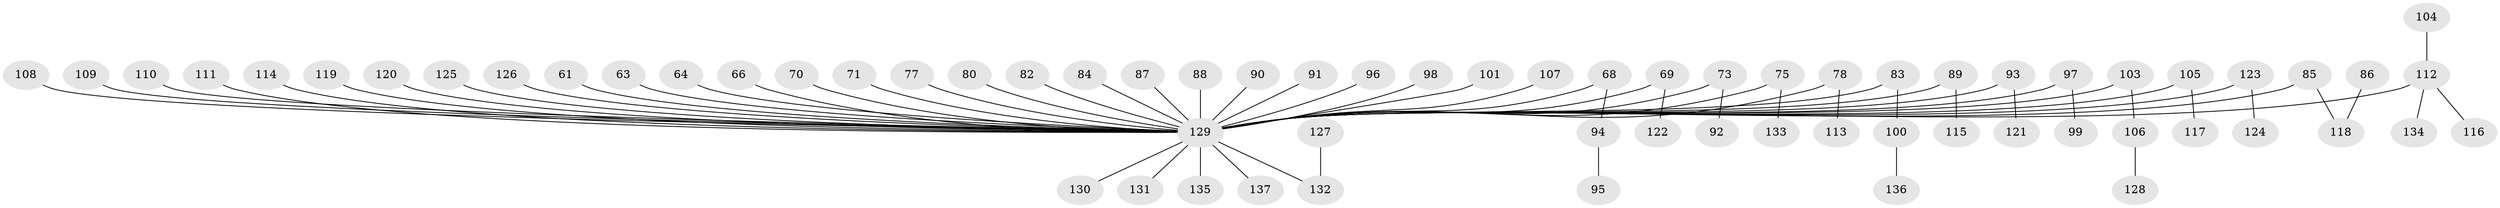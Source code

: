 // original degree distribution, {2: 0.24817518248175183, 9: 0.0072992700729927005, 4: 0.08029197080291971, 7: 0.0072992700729927005, 6: 0.0072992700729927005, 3: 0.10948905109489052, 1: 0.5109489051094891, 8: 0.0072992700729927005, 5: 0.021897810218978103}
// Generated by graph-tools (version 1.1) at 2025/53/03/09/25 04:53:39]
// undirected, 68 vertices, 67 edges
graph export_dot {
graph [start="1"]
  node [color=gray90,style=filled];
  61;
  63;
  64;
  66;
  68;
  69;
  70;
  71;
  73;
  75;
  77;
  78;
  80;
  82;
  83;
  84;
  85 [super="+57"];
  86;
  87;
  88;
  89;
  90;
  91;
  92;
  93;
  94;
  95;
  96;
  97;
  98;
  99;
  100;
  101;
  103;
  104;
  105;
  106;
  107;
  108;
  109;
  110;
  111;
  112 [super="+59+76"];
  113;
  114 [super="+67"];
  115;
  116;
  117;
  118 [super="+72"];
  119;
  120 [super="+60"];
  121;
  122;
  123;
  124;
  125;
  126;
  127;
  128;
  129 [super="+49+47+36+40+43+37+44+42+48+56+79+50+102+20+45+62+25+35+54+55+81+58"];
  130;
  131;
  132 [super="+74"];
  133;
  134;
  135;
  136;
  137 [super="+65"];
  61 -- 129;
  63 -- 129;
  64 -- 129;
  66 -- 129;
  68 -- 94;
  68 -- 129;
  69 -- 122;
  69 -- 129;
  70 -- 129;
  71 -- 129;
  73 -- 92;
  73 -- 129;
  75 -- 133;
  75 -- 129;
  77 -- 129;
  78 -- 113;
  78 -- 129;
  80 -- 129;
  82 -- 129;
  83 -- 100;
  83 -- 129;
  84 -- 129;
  85 -- 129;
  85 -- 118;
  86 -- 118;
  87 -- 129;
  88 -- 129;
  89 -- 115;
  89 -- 129;
  90 -- 129;
  91 -- 129;
  93 -- 121;
  93 -- 129;
  94 -- 95;
  96 -- 129;
  97 -- 99;
  97 -- 129;
  98 -- 129;
  100 -- 136;
  101 -- 129;
  103 -- 106;
  103 -- 129;
  104 -- 112;
  105 -- 117;
  105 -- 129;
  106 -- 128;
  107 -- 129;
  108 -- 129;
  109 -- 129;
  110 -- 129;
  111 -- 129;
  112 -- 116;
  112 -- 134;
  112 -- 129;
  114 -- 129;
  119 -- 129;
  120 -- 129;
  123 -- 124;
  123 -- 129;
  125 -- 129;
  126 -- 129;
  127 -- 132;
  129 -- 135;
  129 -- 130;
  129 -- 131;
  129 -- 132;
  129 -- 137;
}
